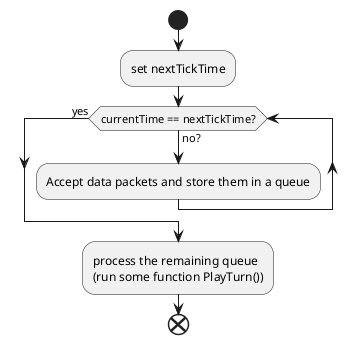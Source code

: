 @startuml
start
:set nextTickTime;
while (currentTime == nextTickTime?) is (no?)
    :Accept data packets and store them in a queue;
endwhile (yes) 
:process the remaining queue
(run some function PlayTurn());
end
@enduml
